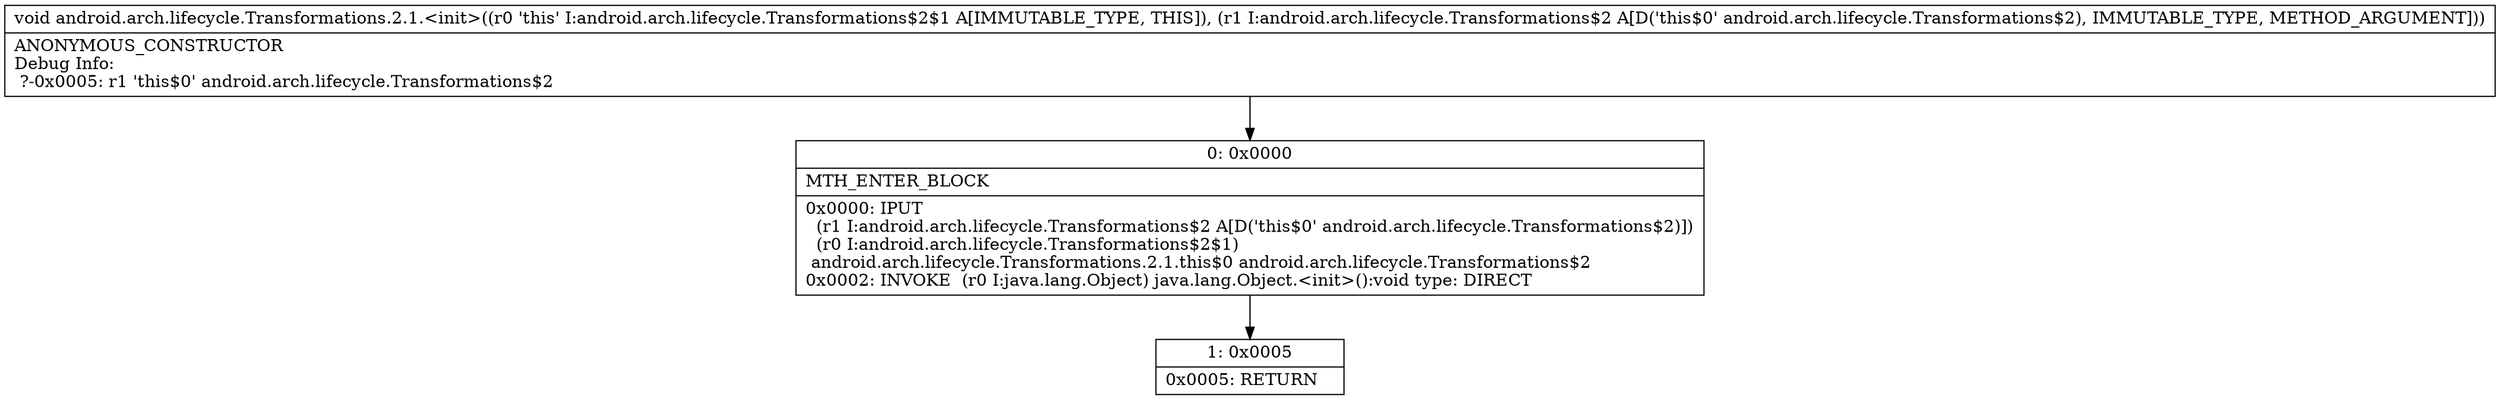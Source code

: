 digraph "CFG forandroid.arch.lifecycle.Transformations.2.1.\<init\>(Landroid\/arch\/lifecycle\/Transformations$2;)V" {
Node_0 [shape=record,label="{0\:\ 0x0000|MTH_ENTER_BLOCK\l|0x0000: IPUT  \l  (r1 I:android.arch.lifecycle.Transformations$2 A[D('this$0' android.arch.lifecycle.Transformations$2)])\l  (r0 I:android.arch.lifecycle.Transformations$2$1)\l android.arch.lifecycle.Transformations.2.1.this$0 android.arch.lifecycle.Transformations$2 \l0x0002: INVOKE  (r0 I:java.lang.Object) java.lang.Object.\<init\>():void type: DIRECT \l}"];
Node_1 [shape=record,label="{1\:\ 0x0005|0x0005: RETURN   \l}"];
MethodNode[shape=record,label="{void android.arch.lifecycle.Transformations.2.1.\<init\>((r0 'this' I:android.arch.lifecycle.Transformations$2$1 A[IMMUTABLE_TYPE, THIS]), (r1 I:android.arch.lifecycle.Transformations$2 A[D('this$0' android.arch.lifecycle.Transformations$2), IMMUTABLE_TYPE, METHOD_ARGUMENT]))  | ANONYMOUS_CONSTRUCTOR\lDebug Info:\l  ?\-0x0005: r1 'this$0' android.arch.lifecycle.Transformations$2\l}"];
MethodNode -> Node_0;
Node_0 -> Node_1;
}

